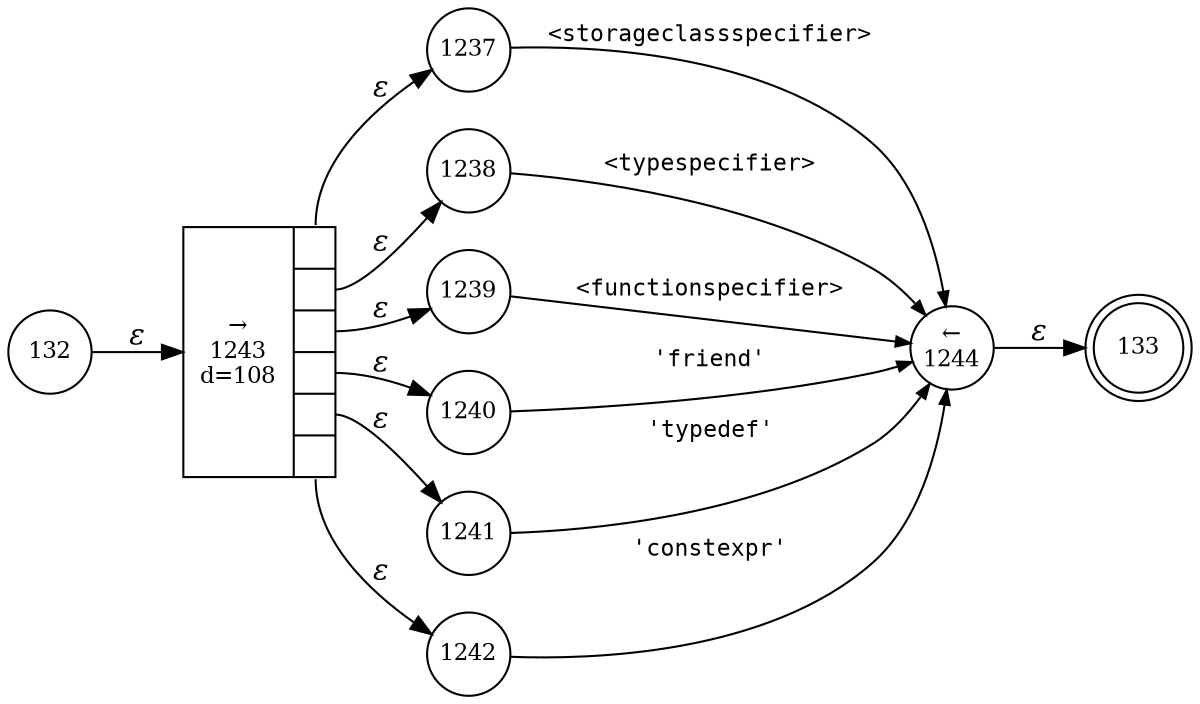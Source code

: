 digraph ATN {
rankdir=LR;
s133[fontsize=11, label="133", shape=doublecircle, fixedsize=true, width=.6];
s132[fontsize=11,label="132", shape=circle, fixedsize=true, width=.55, peripheries=1];
s1237[fontsize=11,label="1237", shape=circle, fixedsize=true, width=.55, peripheries=1];
s1238[fontsize=11,label="1238", shape=circle, fixedsize=true, width=.55, peripheries=1];
s1239[fontsize=11,label="1239", shape=circle, fixedsize=true, width=.55, peripheries=1];
s1240[fontsize=11,label="1240", shape=circle, fixedsize=true, width=.55, peripheries=1];
s1241[fontsize=11,label="1241", shape=circle, fixedsize=true, width=.55, peripheries=1];
s1242[fontsize=11,label="1242", shape=circle, fixedsize=true, width=.55, peripheries=1];
s1243[fontsize=11,label="{&rarr;\n1243\nd=108|{<p0>|<p1>|<p2>|<p3>|<p4>|<p5>}}", shape=record, fixedsize=false, peripheries=1];
s1244[fontsize=11,label="&larr;\n1244", shape=circle, fixedsize=true, width=.55, peripheries=1];
s132 -> s1243 [fontname="Times-Italic", label="&epsilon;"];
s1243:p0 -> s1237 [fontname="Times-Italic", label="&epsilon;"];
s1243:p1 -> s1238 [fontname="Times-Italic", label="&epsilon;"];
s1243:p2 -> s1239 [fontname="Times-Italic", label="&epsilon;"];
s1243:p3 -> s1240 [fontname="Times-Italic", label="&epsilon;"];
s1243:p4 -> s1241 [fontname="Times-Italic", label="&epsilon;"];
s1243:p5 -> s1242 [fontname="Times-Italic", label="&epsilon;"];
s1237 -> s1244 [fontsize=11, fontname="Courier", arrowsize=.7, label = "<storageclassspecifier>", arrowhead = normal];
s1238 -> s1244 [fontsize=11, fontname="Courier", arrowsize=.7, label = "<typespecifier>", arrowhead = normal];
s1239 -> s1244 [fontsize=11, fontname="Courier", arrowsize=.7, label = "<functionspecifier>", arrowhead = normal];
s1240 -> s1244 [fontsize=11, fontname="Courier", arrowsize=.7, label = "'friend'", arrowhead = normal];
s1241 -> s1244 [fontsize=11, fontname="Courier", arrowsize=.7, label = "'typedef'", arrowhead = normal];
s1242 -> s1244 [fontsize=11, fontname="Courier", arrowsize=.7, label = "'constexpr'", arrowhead = normal];
s1244 -> s133 [fontname="Times-Italic", label="&epsilon;"];
}